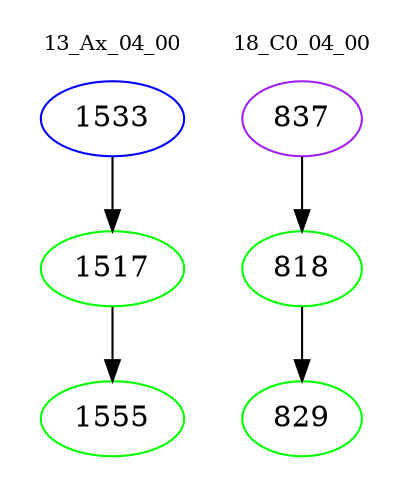 digraph{
subgraph cluster_0 {
color = white
label = "13_Ax_04_00";
fontsize=10;
T0_1533 [label="1533", color="blue"]
T0_1533 -> T0_1517 [color="black"]
T0_1517 [label="1517", color="green"]
T0_1517 -> T0_1555 [color="black"]
T0_1555 [label="1555", color="green"]
}
subgraph cluster_1 {
color = white
label = "18_C0_04_00";
fontsize=10;
T1_837 [label="837", color="purple"]
T1_837 -> T1_818 [color="black"]
T1_818 [label="818", color="green"]
T1_818 -> T1_829 [color="black"]
T1_829 [label="829", color="green"]
}
}
